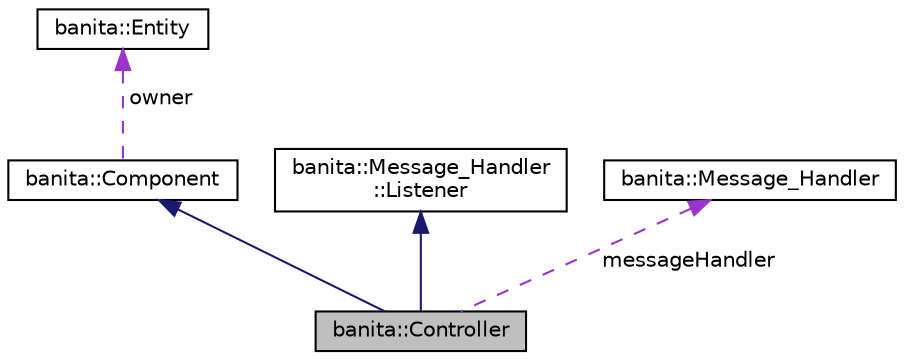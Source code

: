 digraph "banita::Controller"
{
 // LATEX_PDF_SIZE
  edge [fontname="Helvetica",fontsize="10",labelfontname="Helvetica",labelfontsize="10"];
  node [fontname="Helvetica",fontsize="10",shape=record];
  Node4 [label="banita::Controller",height=0.2,width=0.4,color="black", fillcolor="grey75", style="filled", fontcolor="black",tooltip=" "];
  Node5 -> Node4 [dir="back",color="midnightblue",fontsize="10",style="solid"];
  Node5 [label="banita::Component",height=0.2,width=0.4,color="black", fillcolor="white", style="filled",URL="$d7/dda/classbanita_1_1_component.html",tooltip=" "];
  Node6 -> Node5 [dir="back",color="darkorchid3",fontsize="10",style="dashed",label=" owner" ];
  Node6 [label="banita::Entity",height=0.2,width=0.4,color="black", fillcolor="white", style="filled",URL="$db/d9f/classbanita_1_1_entity.html",tooltip=" "];
  Node7 -> Node4 [dir="back",color="midnightblue",fontsize="10",style="solid"];
  Node7 [label="banita::Message_Handler\l::Listener",height=0.2,width=0.4,color="black", fillcolor="white", style="filled",URL="$db/dbe/structbanita_1_1_message___handler_1_1_listener.html",tooltip="almost empty pure virtual struct that let the children handle a received message"];
  Node8 -> Node4 [dir="back",color="darkorchid3",fontsize="10",style="dashed",label=" messageHandler" ];
  Node8 [label="banita::Message_Handler",height=0.2,width=0.4,color="black", fillcolor="white", style="filled",URL="$dc/ddc/classbanita_1_1_message___handler.html",tooltip=" "];
}
